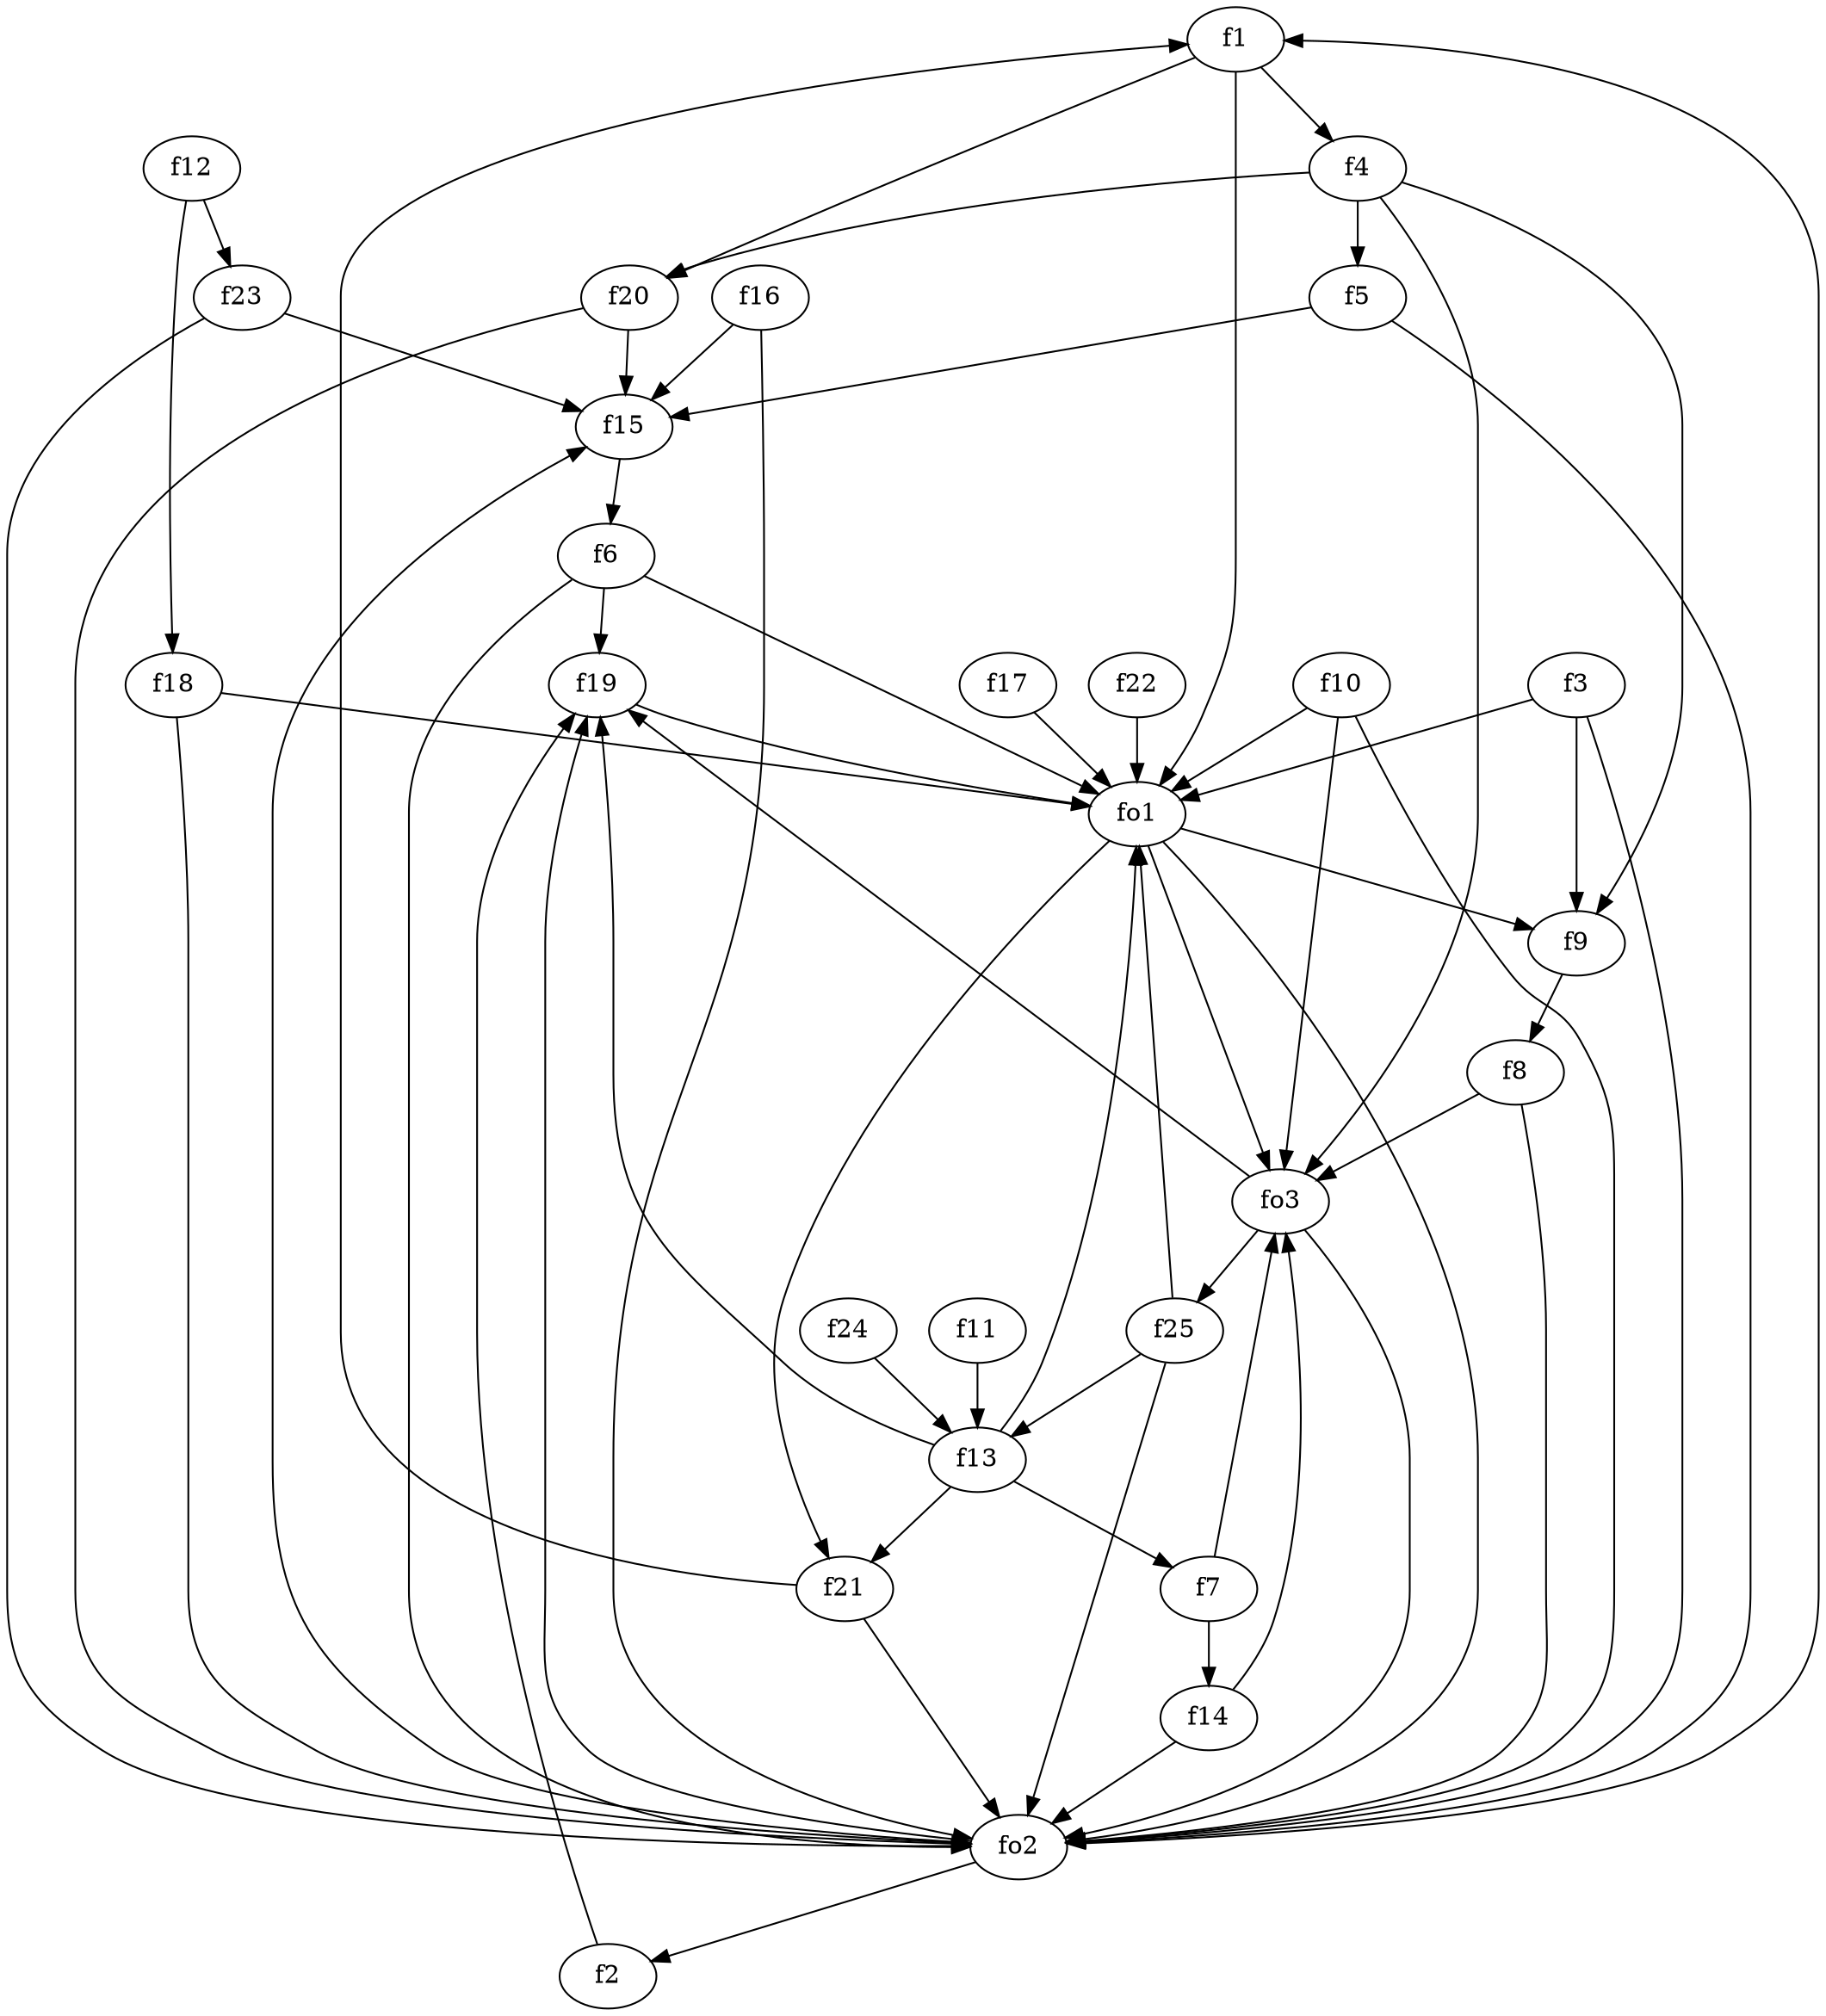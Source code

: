 strict digraph  {
f1;
f2;
f3;
f4;
f5;
f6;
f7;
f8;
f9;
f10;
f11;
f12;
f13;
f14;
f15;
f16;
f17;
f18;
f19;
f20;
f21;
f22;
f23;
f24;
f25;
fo1;
fo2;
fo3;
f1 -> fo1  [weight=2];
f1 -> f4  [weight=2];
f1 -> f20  [weight=2];
f2 -> f19  [weight=2];
f3 -> fo2  [weight=2];
f3 -> fo1  [weight=2];
f3 -> f9  [weight=2];
f4 -> fo3  [weight=2];
f4 -> f20  [weight=2];
f4 -> f5  [weight=2];
f4 -> f9  [weight=2];
f5 -> f15  [weight=2];
f5 -> fo2  [weight=2];
f6 -> fo2  [weight=2];
f6 -> f19  [weight=2];
f6 -> fo1  [weight=2];
f7 -> fo3  [weight=2];
f7 -> f14  [weight=2];
f8 -> fo2  [weight=2];
f8 -> fo3  [weight=2];
f9 -> f8  [weight=2];
f10 -> fo3  [weight=2];
f10 -> fo1  [weight=2];
f10 -> fo2  [weight=2];
f11 -> f13  [weight=2];
f12 -> f18  [weight=2];
f12 -> f23  [weight=2];
f13 -> f19  [weight=2];
f13 -> f7  [weight=2];
f13 -> f21  [weight=2];
f13 -> fo1  [weight=2];
f14 -> fo3  [weight=2];
f14 -> fo2  [weight=2];
f15 -> f6  [weight=2];
f16 -> fo2  [weight=2];
f16 -> f15  [weight=2];
f17 -> fo1  [weight=2];
f18 -> fo2  [weight=2];
f18 -> fo1  [weight=2];
f19 -> fo1  [weight=2];
f20 -> f15  [weight=2];
f20 -> fo2  [weight=2];
f21 -> f1  [weight=2];
f21 -> fo2  [weight=2];
f22 -> fo1  [weight=2];
f23 -> f15  [weight=2];
f23 -> fo2  [weight=2];
f24 -> f13  [weight=2];
f25 -> f13  [weight=2];
f25 -> fo1  [weight=2];
f25 -> fo2  [weight=2];
fo1 -> fo3  [weight=2];
fo1 -> fo2  [weight=2];
fo1 -> f21  [weight=2];
fo1 -> f9  [weight=2];
fo2 -> f19  [weight=2];
fo2 -> f1  [weight=2];
fo2 -> f15  [weight=2];
fo2 -> f2  [weight=2];
fo3 -> fo2  [weight=2];
fo3 -> f25  [weight=2];
fo3 -> f19  [weight=2];
}
